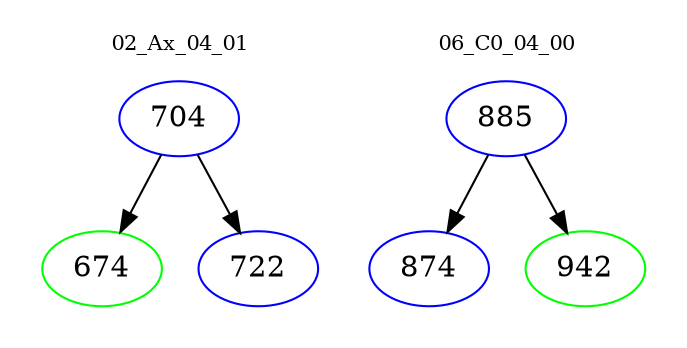 digraph{
subgraph cluster_0 {
color = white
label = "02_Ax_04_01";
fontsize=10;
T0_704 [label="704", color="blue"]
T0_704 -> T0_674 [color="black"]
T0_674 [label="674", color="green"]
T0_704 -> T0_722 [color="black"]
T0_722 [label="722", color="blue"]
}
subgraph cluster_1 {
color = white
label = "06_C0_04_00";
fontsize=10;
T1_885 [label="885", color="blue"]
T1_885 -> T1_874 [color="black"]
T1_874 [label="874", color="blue"]
T1_885 -> T1_942 [color="black"]
T1_942 [label="942", color="green"]
}
}
